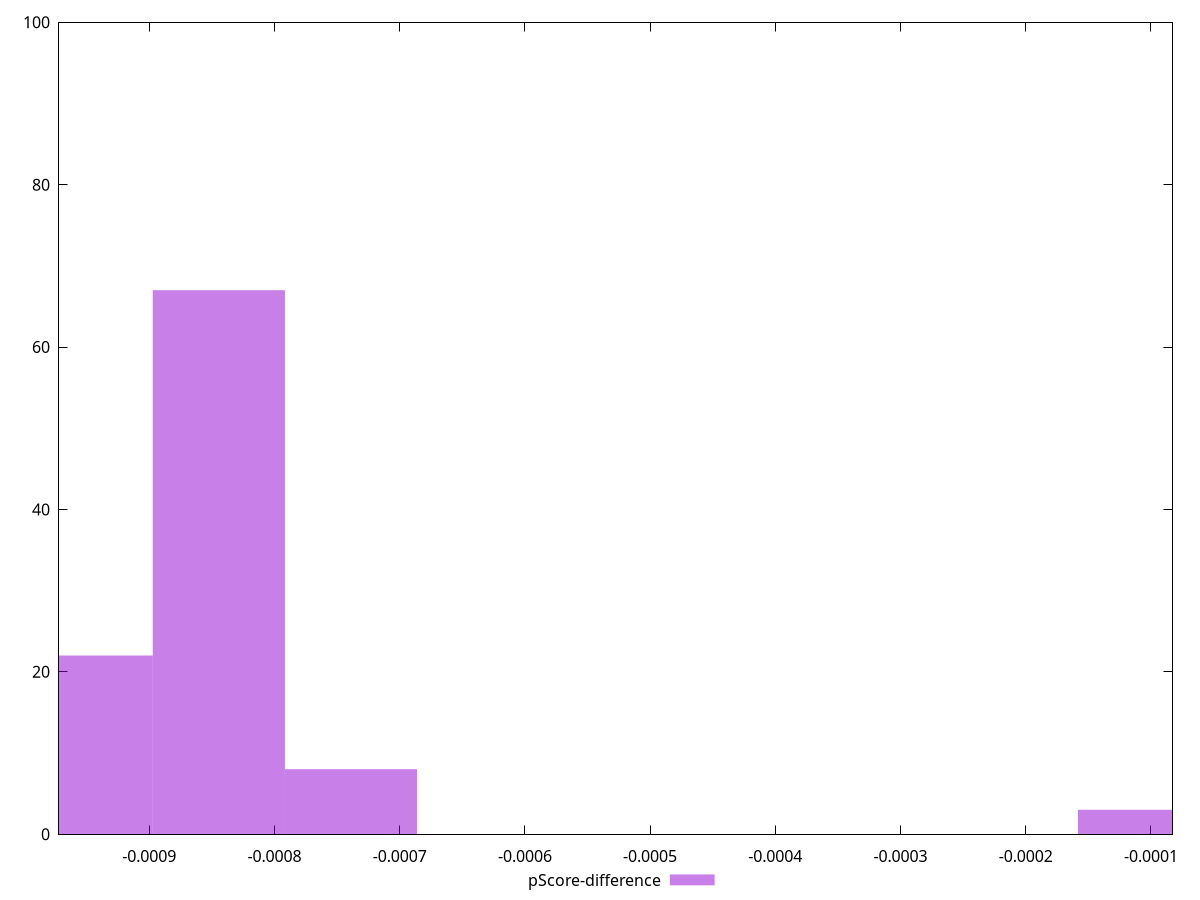 reset

$pScoreDifference <<EOF
-0.0009499969673219137 22
-0.0008444417487305899 67
-0.0007388865301392662 8
-0.00010555521859132374 3
EOF

set key outside below
set boxwidth 0.00010555521859132374
set xrange [-0.0009720919198785705:-0.00008280083485057155]
set yrange [0:100]
set trange [0:100]
set style fill transparent solid 0.5 noborder
set terminal svg size 640, 490 enhanced background rgb 'white'
set output "reports/report_00031_2021-02-24T23-18-18.084Z/interactive/samples/agenda/pScore-difference/histogram.svg"

plot $pScoreDifference title "pScore-difference" with boxes

reset
